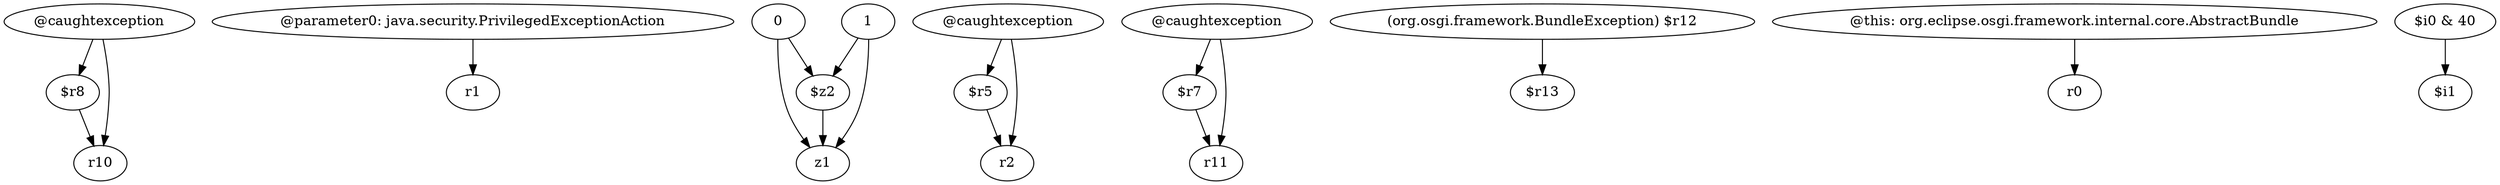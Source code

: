 digraph g {
0[label="@caughtexception"]
1[label="$r8"]
0->1[label=""]
2[label="@parameter0: java.security.PrivilegedExceptionAction"]
3[label="r1"]
2->3[label=""]
4[label="r10"]
0->4[label=""]
5[label="$z2"]
6[label="z1"]
5->6[label=""]
7[label="$r5"]
8[label="r2"]
7->8[label=""]
9[label="0"]
9->5[label=""]
10[label="1"]
10->5[label=""]
11[label="@caughtexception"]
12[label="$r7"]
11->12[label=""]
10->6[label=""]
9->6[label=""]
1->4[label=""]
13[label="@caughtexception"]
13->7[label=""]
14[label="(org.osgi.framework.BundleException) $r12"]
15[label="$r13"]
14->15[label=""]
16[label="r11"]
12->16[label=""]
11->16[label=""]
17[label="@this: org.eclipse.osgi.framework.internal.core.AbstractBundle"]
18[label="r0"]
17->18[label=""]
19[label="$i0 & 40"]
20[label="$i1"]
19->20[label=""]
13->8[label=""]
}